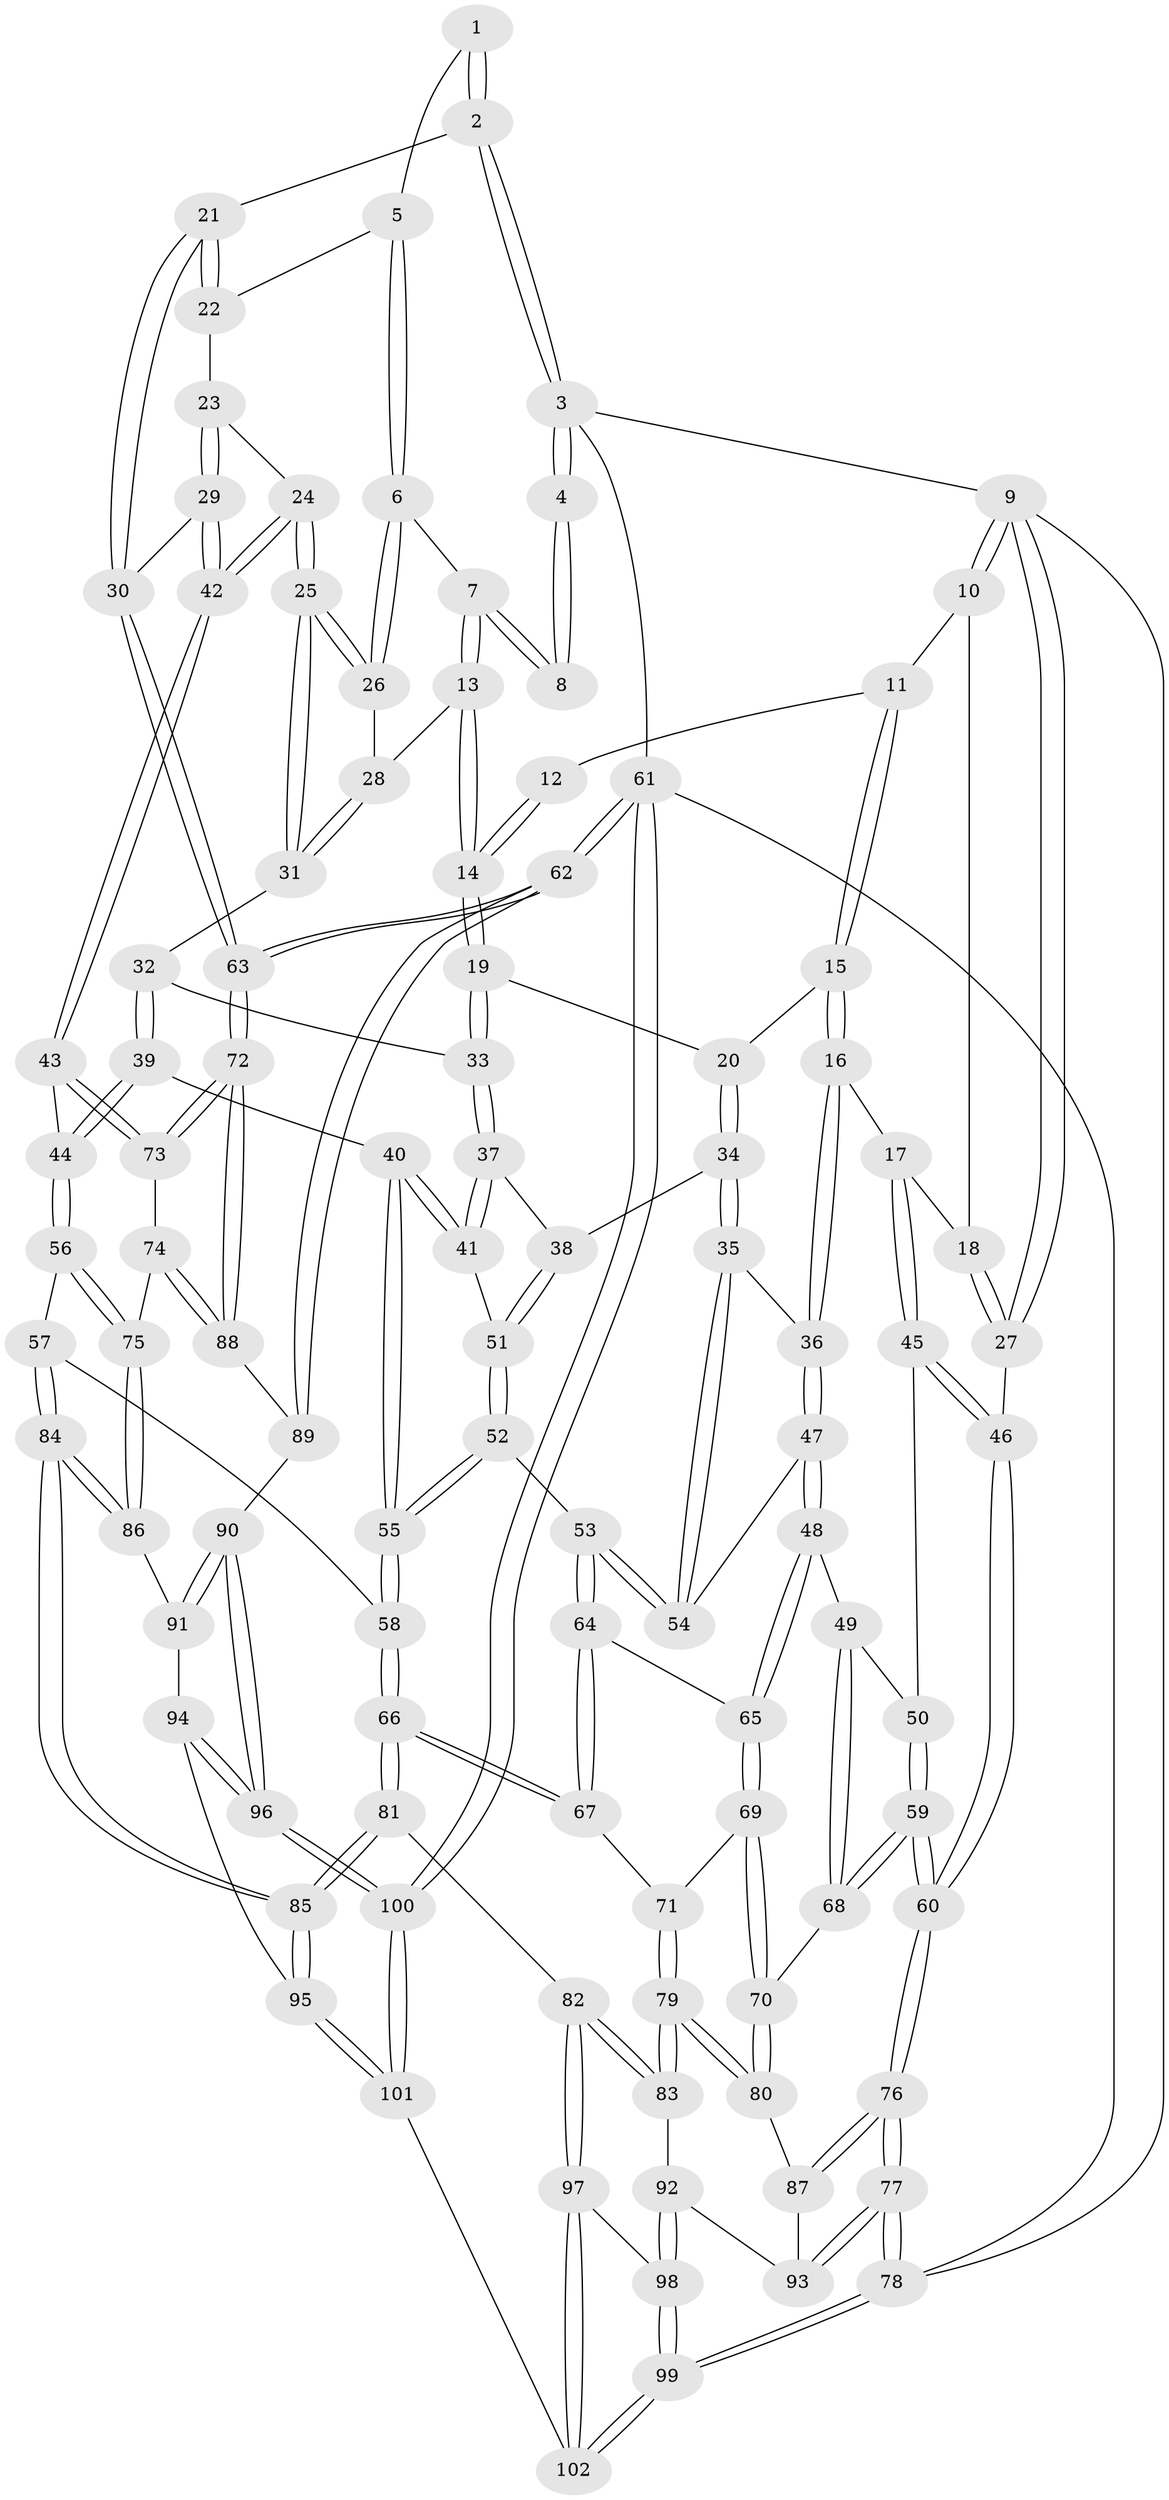 // Generated by graph-tools (version 1.1) at 2025/38/02/21/25 10:38:58]
// undirected, 102 vertices, 252 edges
graph export_dot {
graph [start="1"]
  node [color=gray90,style=filled];
  1 [pos="+0.9112853032362238+0.0824034439281339"];
  2 [pos="+1+0"];
  3 [pos="+1+0"];
  4 [pos="+0.7454626309948461+0"];
  5 [pos="+0.8478475744224716+0.13205263016978125"];
  6 [pos="+0.7224239770281321+0.08280969173384571"];
  7 [pos="+0.6646179085924615+0"];
  8 [pos="+0.6151679371391549+0"];
  9 [pos="+0+0"];
  10 [pos="+0.20279062713001422+0"];
  11 [pos="+0.2385926882777841+0"];
  12 [pos="+0.5786297794921893+0"];
  13 [pos="+0.5514546559621444+0.21775861150822598"];
  14 [pos="+0.4695246313995009+0.2074717386847134"];
  15 [pos="+0.3098010952839835+0.20489239229457074"];
  16 [pos="+0.1842926470644187+0.280609808495708"];
  17 [pos="+0.18039355074024147+0.2814732779690265"];
  18 [pos="+0.08456331844389911+0.14610593545287415"];
  19 [pos="+0.4405549174947914+0.22726023918774868"];
  20 [pos="+0.3769769135222486+0.24615600167581073"];
  21 [pos="+1+0.22828164872878137"];
  22 [pos="+0.8524494259541537+0.13999351516012265"];
  23 [pos="+0.8632656494178312+0.18625670550084827"];
  24 [pos="+0.7755799115117585+0.3606266541337776"];
  25 [pos="+0.7428601779491021+0.3244971157219016"];
  26 [pos="+0.7033931026393936+0.17259493969928838"];
  27 [pos="+0+0.31172729421713496"];
  28 [pos="+0.5802842856698143+0.23298836288286892"];
  29 [pos="+1+0.33209918433414404"];
  30 [pos="+1+0.3084191595987322"];
  31 [pos="+0.5990309615894569+0.3112711621244596"];
  32 [pos="+0.5781188993835095+0.33188150216716505"];
  33 [pos="+0.5440195182639318+0.33609400993652633"];
  34 [pos="+0.38200111538076953+0.29661993343746834"];
  35 [pos="+0.33853258107058914+0.4048700139471342"];
  36 [pos="+0.2733119063631615+0.40016749402357804"];
  37 [pos="+0.51009871368388+0.37062660081948473"];
  38 [pos="+0.4372551416648794+0.35010273306975925"];
  39 [pos="+0.605585114915422+0.44135816215513696"];
  40 [pos="+0.5177608572916055+0.43671401263322784"];
  41 [pos="+0.5139106815043513+0.43058113018935895"];
  42 [pos="+0.8079175599727221+0.42873272433253057"];
  43 [pos="+0.8022561413586957+0.44345142489770867"];
  44 [pos="+0.6347645297285192+0.4618883895414783"];
  45 [pos="+0.11169396413098316+0.34498740705290354"];
  46 [pos="+0+0.3565622066379738"];
  47 [pos="+0.19383286636472077+0.47494158751665366"];
  48 [pos="+0.18401982957060095+0.48157078832435546"];
  49 [pos="+0.1784609643958456+0.48065988810190563"];
  50 [pos="+0.15455791062467636+0.43741440114793756"];
  51 [pos="+0.44641992706130856+0.41848148422409825"];
  52 [pos="+0.379493391043198+0.4833013748638615"];
  53 [pos="+0.37049136831206525+0.4821163848933654"];
  54 [pos="+0.35661124392968385+0.4568667095325523"];
  55 [pos="+0.4746599848518099+0.5343844894387254"];
  56 [pos="+0.5596626918282868+0.5777192082395218"];
  57 [pos="+0.5109893348098132+0.5775044422068014"];
  58 [pos="+0.4912695418426346+0.5643545043337839"];
  59 [pos="+0+0.5533539819122839"];
  60 [pos="+0+0.5551911686738215"];
  61 [pos="+1+1"];
  62 [pos="+1+1"];
  63 [pos="+1+0.6914486691933034"];
  64 [pos="+0.3500464714189097+0.508175811162481"];
  65 [pos="+0.21877725490805525+0.5127660615570053"];
  66 [pos="+0.3855151701920786+0.628158076980659"];
  67 [pos="+0.3313593814650717+0.5828401598013526"];
  68 [pos="+0.11021998936632081+0.5519249882112508"];
  69 [pos="+0.23681703915268626+0.5603250115862906"];
  70 [pos="+0.1538041892567681+0.6346699820785275"];
  71 [pos="+0.28097329278695904+0.606640710209865"];
  72 [pos="+1+0.6835550186962378"];
  73 [pos="+0.8133428646748779+0.5256349399897831"];
  74 [pos="+0.7766952434796813+0.6118273780361678"];
  75 [pos="+0.6564425750522415+0.6610570828629221"];
  76 [pos="+0+0.6801782854086268"];
  77 [pos="+0+0.9811042202403488"];
  78 [pos="+0+1"];
  79 [pos="+0.22814766740444065+0.742214901762762"];
  80 [pos="+0.1677152610745289+0.6974648024071719"];
  81 [pos="+0.387984397936923+0.8137379790342633"];
  82 [pos="+0.33738527324599393+0.8196407045570818"];
  83 [pos="+0.23611028426575514+0.7575787486097402"];
  84 [pos="+0.4664903574916143+0.7852747256255256"];
  85 [pos="+0.4322121239686483+0.8228440615062268"];
  86 [pos="+0.6379061323818532+0.705077700769623"];
  87 [pos="+0.08455091848317321+0.7023535050884876"];
  88 [pos="+0.8386225157578502+0.7484506188741051"];
  89 [pos="+0.8203742140336339+0.8172788217476663"];
  90 [pos="+0.8083433221589301+0.8310556164969294"];
  91 [pos="+0.6435473430891534+0.7178622091801824"];
  92 [pos="+0.1051674408607216+0.8550042656755593"];
  93 [pos="+0.08111432721491743+0.8588070566184031"];
  94 [pos="+0.6601257046830984+0.8468912849638758"];
  95 [pos="+0.4606291042776113+0.8582032432487108"];
  96 [pos="+0.7588409823051215+0.9207078517350209"];
  97 [pos="+0.3207320276886485+0.8522165506833848"];
  98 [pos="+0.16649282198145698+0.9375781569214364"];
  99 [pos="+0.12260599551328306+1"];
  100 [pos="+0.7605702032122104+1"];
  101 [pos="+0.5790895787318473+1"];
  102 [pos="+0.21777436162146538+1"];
  1 -- 2;
  1 -- 2;
  1 -- 5;
  2 -- 3;
  2 -- 3;
  2 -- 21;
  3 -- 4;
  3 -- 4;
  3 -- 9;
  3 -- 61;
  4 -- 8;
  4 -- 8;
  5 -- 6;
  5 -- 6;
  5 -- 22;
  6 -- 7;
  6 -- 26;
  6 -- 26;
  7 -- 8;
  7 -- 8;
  7 -- 13;
  7 -- 13;
  9 -- 10;
  9 -- 10;
  9 -- 27;
  9 -- 27;
  9 -- 78;
  10 -- 11;
  10 -- 18;
  11 -- 12;
  11 -- 15;
  11 -- 15;
  12 -- 14;
  12 -- 14;
  13 -- 14;
  13 -- 14;
  13 -- 28;
  14 -- 19;
  14 -- 19;
  15 -- 16;
  15 -- 16;
  15 -- 20;
  16 -- 17;
  16 -- 36;
  16 -- 36;
  17 -- 18;
  17 -- 45;
  17 -- 45;
  18 -- 27;
  18 -- 27;
  19 -- 20;
  19 -- 33;
  19 -- 33;
  20 -- 34;
  20 -- 34;
  21 -- 22;
  21 -- 22;
  21 -- 30;
  21 -- 30;
  22 -- 23;
  23 -- 24;
  23 -- 29;
  23 -- 29;
  24 -- 25;
  24 -- 25;
  24 -- 42;
  24 -- 42;
  25 -- 26;
  25 -- 26;
  25 -- 31;
  25 -- 31;
  26 -- 28;
  27 -- 46;
  28 -- 31;
  28 -- 31;
  29 -- 30;
  29 -- 42;
  29 -- 42;
  30 -- 63;
  30 -- 63;
  31 -- 32;
  32 -- 33;
  32 -- 39;
  32 -- 39;
  33 -- 37;
  33 -- 37;
  34 -- 35;
  34 -- 35;
  34 -- 38;
  35 -- 36;
  35 -- 54;
  35 -- 54;
  36 -- 47;
  36 -- 47;
  37 -- 38;
  37 -- 41;
  37 -- 41;
  38 -- 51;
  38 -- 51;
  39 -- 40;
  39 -- 44;
  39 -- 44;
  40 -- 41;
  40 -- 41;
  40 -- 55;
  40 -- 55;
  41 -- 51;
  42 -- 43;
  42 -- 43;
  43 -- 44;
  43 -- 73;
  43 -- 73;
  44 -- 56;
  44 -- 56;
  45 -- 46;
  45 -- 46;
  45 -- 50;
  46 -- 60;
  46 -- 60;
  47 -- 48;
  47 -- 48;
  47 -- 54;
  48 -- 49;
  48 -- 65;
  48 -- 65;
  49 -- 50;
  49 -- 68;
  49 -- 68;
  50 -- 59;
  50 -- 59;
  51 -- 52;
  51 -- 52;
  52 -- 53;
  52 -- 55;
  52 -- 55;
  53 -- 54;
  53 -- 54;
  53 -- 64;
  53 -- 64;
  55 -- 58;
  55 -- 58;
  56 -- 57;
  56 -- 75;
  56 -- 75;
  57 -- 58;
  57 -- 84;
  57 -- 84;
  58 -- 66;
  58 -- 66;
  59 -- 60;
  59 -- 60;
  59 -- 68;
  59 -- 68;
  60 -- 76;
  60 -- 76;
  61 -- 62;
  61 -- 62;
  61 -- 100;
  61 -- 100;
  61 -- 78;
  62 -- 63;
  62 -- 63;
  62 -- 89;
  62 -- 89;
  63 -- 72;
  63 -- 72;
  64 -- 65;
  64 -- 67;
  64 -- 67;
  65 -- 69;
  65 -- 69;
  66 -- 67;
  66 -- 67;
  66 -- 81;
  66 -- 81;
  67 -- 71;
  68 -- 70;
  69 -- 70;
  69 -- 70;
  69 -- 71;
  70 -- 80;
  70 -- 80;
  71 -- 79;
  71 -- 79;
  72 -- 73;
  72 -- 73;
  72 -- 88;
  72 -- 88;
  73 -- 74;
  74 -- 75;
  74 -- 88;
  74 -- 88;
  75 -- 86;
  75 -- 86;
  76 -- 77;
  76 -- 77;
  76 -- 87;
  76 -- 87;
  77 -- 78;
  77 -- 78;
  77 -- 93;
  77 -- 93;
  78 -- 99;
  78 -- 99;
  79 -- 80;
  79 -- 80;
  79 -- 83;
  79 -- 83;
  80 -- 87;
  81 -- 82;
  81 -- 85;
  81 -- 85;
  82 -- 83;
  82 -- 83;
  82 -- 97;
  82 -- 97;
  83 -- 92;
  84 -- 85;
  84 -- 85;
  84 -- 86;
  84 -- 86;
  85 -- 95;
  85 -- 95;
  86 -- 91;
  87 -- 93;
  88 -- 89;
  89 -- 90;
  90 -- 91;
  90 -- 91;
  90 -- 96;
  90 -- 96;
  91 -- 94;
  92 -- 93;
  92 -- 98;
  92 -- 98;
  94 -- 95;
  94 -- 96;
  94 -- 96;
  95 -- 101;
  95 -- 101;
  96 -- 100;
  96 -- 100;
  97 -- 98;
  97 -- 102;
  97 -- 102;
  98 -- 99;
  98 -- 99;
  99 -- 102;
  99 -- 102;
  100 -- 101;
  100 -- 101;
  101 -- 102;
}

